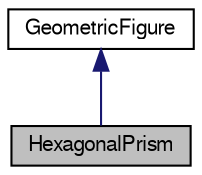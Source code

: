 digraph "HexagonalPrism"
{
 // LATEX_PDF_SIZE
  edge [fontname="FreeSans",fontsize="10",labelfontname="FreeSans",labelfontsize="10"];
  node [fontname="FreeSans",fontsize="10",shape=record];
  Node1 [label="HexagonalPrism",height=0.2,width=0.4,color="black", fillcolor="grey75", style="filled", fontcolor="black",tooltip="Klasa pochodna klasy figury geometrycznej definiująca graniastosłup sześciokątny."];
  Node2 -> Node1 [dir="back",color="midnightblue",fontsize="10",style="solid",fontname="FreeSans"];
  Node2 [label="GeometricFigure",height=0.2,width=0.4,color="black", fillcolor="white", style="filled",URL="$a00076.html",tooltip="Klasa Bazowa opisujaca figure geometryczna."];
}
